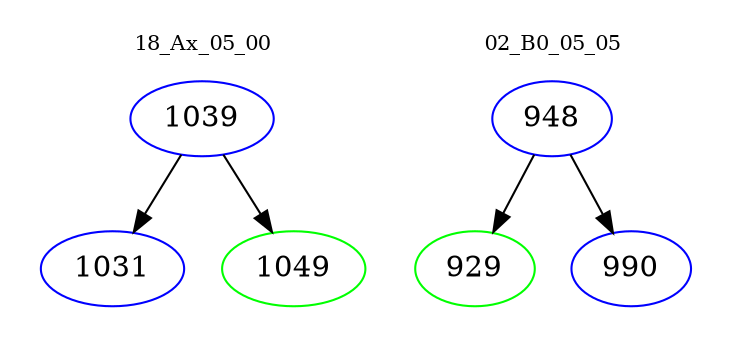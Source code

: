 digraph{
subgraph cluster_0 {
color = white
label = "18_Ax_05_00";
fontsize=10;
T0_1039 [label="1039", color="blue"]
T0_1039 -> T0_1031 [color="black"]
T0_1031 [label="1031", color="blue"]
T0_1039 -> T0_1049 [color="black"]
T0_1049 [label="1049", color="green"]
}
subgraph cluster_1 {
color = white
label = "02_B0_05_05";
fontsize=10;
T1_948 [label="948", color="blue"]
T1_948 -> T1_929 [color="black"]
T1_929 [label="929", color="green"]
T1_948 -> T1_990 [color="black"]
T1_990 [label="990", color="blue"]
}
}
